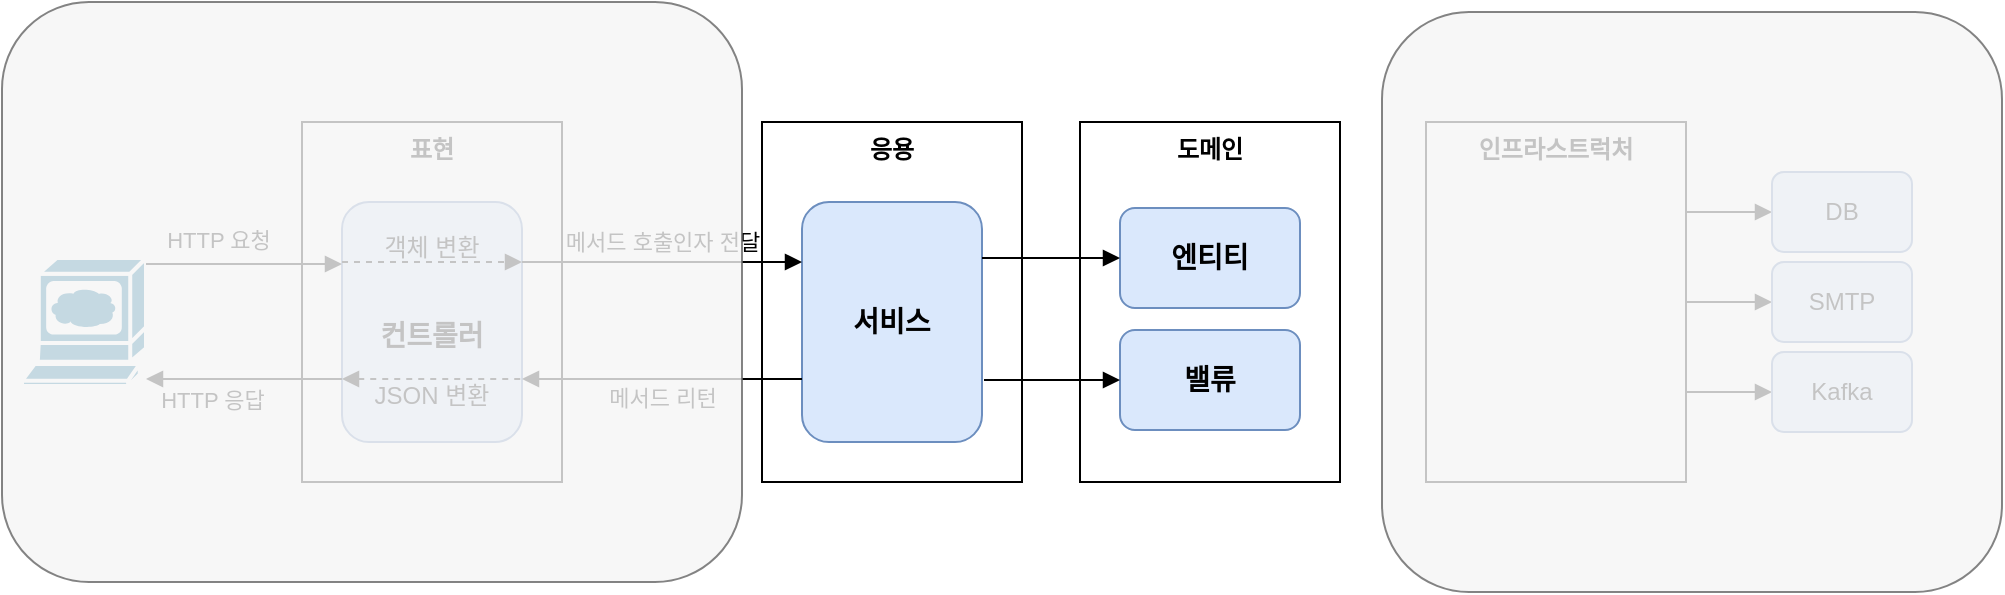<mxfile version="24.4.0" type="device">
  <diagram name="페이지-1" id="EijFC8-eAYTC_RzewnLs">
    <mxGraphModel dx="1114" dy="894" grid="1" gridSize="10" guides="1" tooltips="1" connect="1" arrows="1" fold="1" page="1" pageScale="1" pageWidth="827" pageHeight="1169" math="0" shadow="0">
      <root>
        <mxCell id="0" />
        <mxCell id="1" parent="0" />
        <mxCell id="MJG9q6haUm48dakYTaxu-1" value="" style="shape=mxgraph.cisco.computers_and_peripherals.web_browser;html=1;pointerEvents=1;dashed=0;fillColor=#036897;strokeColor=#ffffff;strokeWidth=2;verticalLabelPosition=bottom;verticalAlign=top;align=center;outlineConnect=0;" vertex="1" parent="1">
          <mxGeometry x="50" y="188" width="62" height="64" as="geometry" />
        </mxCell>
        <mxCell id="MJG9q6haUm48dakYTaxu-2" value="표현" style="rounded=0;whiteSpace=wrap;html=1;verticalAlign=top;fontStyle=1" vertex="1" parent="1">
          <mxGeometry x="190" y="120" width="130" height="180" as="geometry" />
        </mxCell>
        <mxCell id="MJG9q6haUm48dakYTaxu-3" value="객체 변환&lt;div&gt;&lt;br&gt;&lt;/div&gt;&lt;div&gt;&lt;br&gt;&lt;/div&gt;&lt;div&gt;&lt;b&gt;&lt;font style=&quot;font-size: 14px;&quot;&gt;컨트롤러&lt;/font&gt;&lt;/b&gt;&lt;/div&gt;&lt;div&gt;&lt;br&gt;&lt;/div&gt;&lt;div&gt;JSON 변환&lt;/div&gt;" style="rounded=1;whiteSpace=wrap;html=1;fillColor=#dae8fc;strokeColor=#6c8ebf;" vertex="1" parent="1">
          <mxGeometry x="210" y="160" width="90" height="120" as="geometry" />
        </mxCell>
        <mxCell id="MJG9q6haUm48dakYTaxu-4" value="응용" style="rounded=0;whiteSpace=wrap;html=1;verticalAlign=top;fontStyle=1" vertex="1" parent="1">
          <mxGeometry x="420" y="120" width="130" height="180" as="geometry" />
        </mxCell>
        <mxCell id="MJG9q6haUm48dakYTaxu-5" value="서비스" style="rounded=1;whiteSpace=wrap;html=1;fontStyle=1;fontSize=14;fillColor=#dae8fc;strokeColor=#6c8ebf;" vertex="1" parent="1">
          <mxGeometry x="440" y="160" width="90" height="120" as="geometry" />
        </mxCell>
        <mxCell id="MJG9q6haUm48dakYTaxu-6" value="도메인" style="rounded=0;whiteSpace=wrap;html=1;verticalAlign=top;fontStyle=1" vertex="1" parent="1">
          <mxGeometry x="579" y="120" width="130" height="180" as="geometry" />
        </mxCell>
        <mxCell id="MJG9q6haUm48dakYTaxu-7" value="엔티티" style="rounded=1;whiteSpace=wrap;html=1;fontStyle=1;fontSize=14;fillColor=#dae8fc;strokeColor=#6c8ebf;" vertex="1" parent="1">
          <mxGeometry x="599" y="163" width="90" height="50" as="geometry" />
        </mxCell>
        <mxCell id="MJG9q6haUm48dakYTaxu-8" value="밸류" style="rounded=1;whiteSpace=wrap;html=1;fontStyle=1;fontSize=14;fillColor=#dae8fc;strokeColor=#6c8ebf;" vertex="1" parent="1">
          <mxGeometry x="599" y="224" width="90" height="50" as="geometry" />
        </mxCell>
        <mxCell id="MJG9q6haUm48dakYTaxu-9" style="edgeStyle=orthogonalEdgeStyle;rounded=0;orthogonalLoop=1;jettySize=auto;html=1;exitX=1;exitY=0.25;exitDx=0;exitDy=0;entryX=0;entryY=0.5;entryDx=0;entryDy=0;endArrow=block;endFill=1;" edge="1" parent="1" source="MJG9q6haUm48dakYTaxu-12" target="MJG9q6haUm48dakYTaxu-13">
          <mxGeometry relative="1" as="geometry" />
        </mxCell>
        <mxCell id="MJG9q6haUm48dakYTaxu-10" style="edgeStyle=orthogonalEdgeStyle;rounded=0;orthogonalLoop=1;jettySize=auto;html=1;entryX=0;entryY=0.5;entryDx=0;entryDy=0;endArrow=block;endFill=1;" edge="1" parent="1" source="MJG9q6haUm48dakYTaxu-12" target="MJG9q6haUm48dakYTaxu-14">
          <mxGeometry relative="1" as="geometry" />
        </mxCell>
        <mxCell id="MJG9q6haUm48dakYTaxu-11" style="edgeStyle=orthogonalEdgeStyle;rounded=0;orthogonalLoop=1;jettySize=auto;html=1;exitX=1;exitY=0.75;exitDx=0;exitDy=0;endArrow=block;endFill=1;" edge="1" parent="1" source="MJG9q6haUm48dakYTaxu-12" target="MJG9q6haUm48dakYTaxu-15">
          <mxGeometry relative="1" as="geometry" />
        </mxCell>
        <mxCell id="MJG9q6haUm48dakYTaxu-12" value="인프라스트럭처" style="rounded=0;whiteSpace=wrap;html=1;verticalAlign=top;fontStyle=1" vertex="1" parent="1">
          <mxGeometry x="752" y="120" width="130" height="180" as="geometry" />
        </mxCell>
        <mxCell id="MJG9q6haUm48dakYTaxu-13" value="DB" style="rounded=1;whiteSpace=wrap;html=1;fillColor=#dae8fc;strokeColor=#6c8ebf;" vertex="1" parent="1">
          <mxGeometry x="925" y="145" width="70" height="40" as="geometry" />
        </mxCell>
        <mxCell id="MJG9q6haUm48dakYTaxu-14" value="SMTP" style="rounded=1;whiteSpace=wrap;html=1;fillColor=#dae8fc;strokeColor=#6c8ebf;" vertex="1" parent="1">
          <mxGeometry x="925" y="190" width="70" height="40" as="geometry" />
        </mxCell>
        <mxCell id="MJG9q6haUm48dakYTaxu-15" value="Kafka" style="rounded=1;whiteSpace=wrap;html=1;fillColor=#dae8fc;strokeColor=#6c8ebf;" vertex="1" parent="1">
          <mxGeometry x="925" y="235" width="70" height="40" as="geometry" />
        </mxCell>
        <mxCell id="MJG9q6haUm48dakYTaxu-16" value="" style="endArrow=block;html=1;rounded=0;entryX=0;entryY=0.25;entryDx=0;entryDy=0;endFill=1;" edge="1" parent="1">
          <mxGeometry width="50" height="50" relative="1" as="geometry">
            <mxPoint x="112" y="191" as="sourcePoint" />
            <mxPoint x="210" y="191" as="targetPoint" />
          </mxGeometry>
        </mxCell>
        <mxCell id="MJG9q6haUm48dakYTaxu-17" value="HTTP 요청" style="edgeLabel;html=1;align=center;verticalAlign=middle;resizable=0;points=[];" vertex="1" connectable="0" parent="MJG9q6haUm48dakYTaxu-16">
          <mxGeometry x="-0.643" y="1" relative="1" as="geometry">
            <mxPoint x="18" y="-11" as="offset" />
          </mxGeometry>
        </mxCell>
        <mxCell id="MJG9q6haUm48dakYTaxu-18" value="" style="endArrow=none;html=1;rounded=0;entryX=0;entryY=0.25;entryDx=0;entryDy=0;endFill=0;startArrow=block;startFill=1;" edge="1" parent="1">
          <mxGeometry width="50" height="50" relative="1" as="geometry">
            <mxPoint x="112" y="248.5" as="sourcePoint" />
            <mxPoint x="210" y="248.5" as="targetPoint" />
          </mxGeometry>
        </mxCell>
        <mxCell id="MJG9q6haUm48dakYTaxu-19" value="HTTP 응답" style="edgeLabel;html=1;align=center;verticalAlign=middle;resizable=0;points=[];" vertex="1" connectable="0" parent="MJG9q6haUm48dakYTaxu-18">
          <mxGeometry x="-0.5" y="3" relative="1" as="geometry">
            <mxPoint x="8" y="13" as="offset" />
          </mxGeometry>
        </mxCell>
        <mxCell id="MJG9q6haUm48dakYTaxu-20" value="" style="endArrow=block;html=1;rounded=0;entryX=0;entryY=0.25;entryDx=0;entryDy=0;endFill=1;" edge="1" parent="1" target="MJG9q6haUm48dakYTaxu-5">
          <mxGeometry width="50" height="50" relative="1" as="geometry">
            <mxPoint x="300" y="190" as="sourcePoint" />
            <mxPoint x="398" y="190" as="targetPoint" />
          </mxGeometry>
        </mxCell>
        <mxCell id="MJG9q6haUm48dakYTaxu-21" value="메서드 호출인자 전달" style="edgeLabel;html=1;align=center;verticalAlign=middle;resizable=0;points=[];" vertex="1" connectable="0" parent="MJG9q6haUm48dakYTaxu-20">
          <mxGeometry x="-0.643" y="1" relative="1" as="geometry">
            <mxPoint x="45" y="-9" as="offset" />
          </mxGeometry>
        </mxCell>
        <mxCell id="MJG9q6haUm48dakYTaxu-22" value="" style="endArrow=none;html=1;rounded=0;entryX=0;entryY=0.25;entryDx=0;entryDy=0;endFill=0;startArrow=block;startFill=1;" edge="1" parent="1">
          <mxGeometry width="50" height="50" relative="1" as="geometry">
            <mxPoint x="300" y="248.5" as="sourcePoint" />
            <mxPoint x="440" y="248.5" as="targetPoint" />
          </mxGeometry>
        </mxCell>
        <mxCell id="MJG9q6haUm48dakYTaxu-23" value="메서드 리턴" style="edgeLabel;html=1;align=center;verticalAlign=middle;resizable=0;points=[];" vertex="1" connectable="0" parent="MJG9q6haUm48dakYTaxu-22">
          <mxGeometry x="-0.643" y="1" relative="1" as="geometry">
            <mxPoint x="45" y="10" as="offset" />
          </mxGeometry>
        </mxCell>
        <mxCell id="MJG9q6haUm48dakYTaxu-24" value="" style="endArrow=block;html=1;rounded=0;endFill=1;dashed=1;entryX=1;entryY=0.25;entryDx=0;entryDy=0;" edge="1" parent="1" target="MJG9q6haUm48dakYTaxu-3">
          <mxGeometry width="50" height="50" relative="1" as="geometry">
            <mxPoint x="210" y="190" as="sourcePoint" />
            <mxPoint x="268" y="190" as="targetPoint" />
          </mxGeometry>
        </mxCell>
        <mxCell id="MJG9q6haUm48dakYTaxu-25" value="" style="endArrow=none;html=1;rounded=0;endFill=0;dashed=1;entryX=1;entryY=0.25;entryDx=0;entryDy=0;startArrow=block;startFill=1;" edge="1" parent="1">
          <mxGeometry width="50" height="50" relative="1" as="geometry">
            <mxPoint x="210" y="248.5" as="sourcePoint" />
            <mxPoint x="300" y="248.5" as="targetPoint" />
          </mxGeometry>
        </mxCell>
        <mxCell id="MJG9q6haUm48dakYTaxu-26" value="" style="endArrow=block;html=1;rounded=0;entryX=0;entryY=0.5;entryDx=0;entryDy=0;endFill=1;" edge="1" parent="1" target="MJG9q6haUm48dakYTaxu-7">
          <mxGeometry width="50" height="50" relative="1" as="geometry">
            <mxPoint x="530" y="188" as="sourcePoint" />
            <mxPoint x="670" y="188" as="targetPoint" />
          </mxGeometry>
        </mxCell>
        <mxCell id="MJG9q6haUm48dakYTaxu-27" value="" style="endArrow=block;html=1;rounded=0;entryX=0;entryY=0.5;entryDx=0;entryDy=0;endFill=1;" edge="1" parent="1" target="MJG9q6haUm48dakYTaxu-8">
          <mxGeometry width="50" height="50" relative="1" as="geometry">
            <mxPoint x="531" y="249" as="sourcePoint" />
            <mxPoint x="623" y="242" as="targetPoint" />
          </mxGeometry>
        </mxCell>
        <mxCell id="MJG9q6haUm48dakYTaxu-28" value="" style="rounded=1;whiteSpace=wrap;html=1;fillColor=#f5f5f5;fontColor=#333333;strokeColor=#666666;opacity=80;" vertex="1" parent="1">
          <mxGeometry x="730" y="65" width="310" height="290" as="geometry" />
        </mxCell>
        <mxCell id="MJG9q6haUm48dakYTaxu-29" value="" style="rounded=1;whiteSpace=wrap;html=1;fillColor=#f5f5f5;fontColor=#333333;strokeColor=#666666;opacity=80;" vertex="1" parent="1">
          <mxGeometry x="40" y="60" width="370" height="290" as="geometry" />
        </mxCell>
      </root>
    </mxGraphModel>
  </diagram>
</mxfile>
